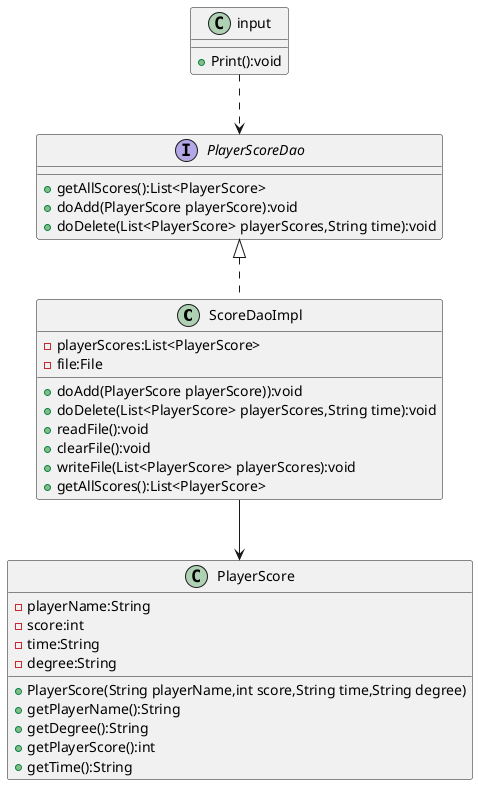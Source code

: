 @startuml
'https://plantuml.com/class-diagram

class ScoreDaoImpl
{
    -playerScores:List<PlayerScore>
    -file:File
    +doAdd(PlayerScore playerScore)):void
    +doDelete(List<PlayerScore> playerScores,String time):void
    +readFile():void
    +clearFile():void
    +writeFile(List<PlayerScore> playerScores):void
    +getAllScores():List<PlayerScore>
}

class PlayerScore
{
    -playerName:String
    -score:int
    -time:String
    -degree:String
    +PlayerScore(String playerName,int score,String time,String degree)
    +getPlayerName():String
    +getDegree():String
    +getPlayerScore():int
    +getTime():String
}

interface PlayerScoreDao
{
    +getAllScores():List<PlayerScore>
    +doAdd(PlayerScore playerScore):void
    +doDelete(List<PlayerScore> playerScores,String time):void
}

class input
{
    +Print():void
}

ScoreDaoImpl --> PlayerScore
PlayerScoreDao <|.. ScoreDaoImpl
input ..> PlayerScoreDao

@enduml